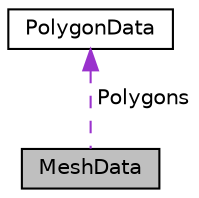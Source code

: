digraph "MeshData"
{
 // LATEX_PDF_SIZE
  edge [fontname="Helvetica",fontsize="10",labelfontname="Helvetica",labelfontsize="10"];
  node [fontname="Helvetica",fontsize="10",shape=record];
  Node1 [label="MeshData",height=0.2,width=0.4,color="black", fillcolor="grey75", style="filled", fontcolor="black",tooltip=" "];
  Node2 -> Node1 [dir="back",color="darkorchid3",fontsize="10",style="dashed",label=" Polygons" ,fontname="Helvetica"];
  Node2 [label="PolygonData",height=0.2,width=0.4,color="black", fillcolor="white", style="filled",URL="$class_polygon_data.html",tooltip=" "];
}
